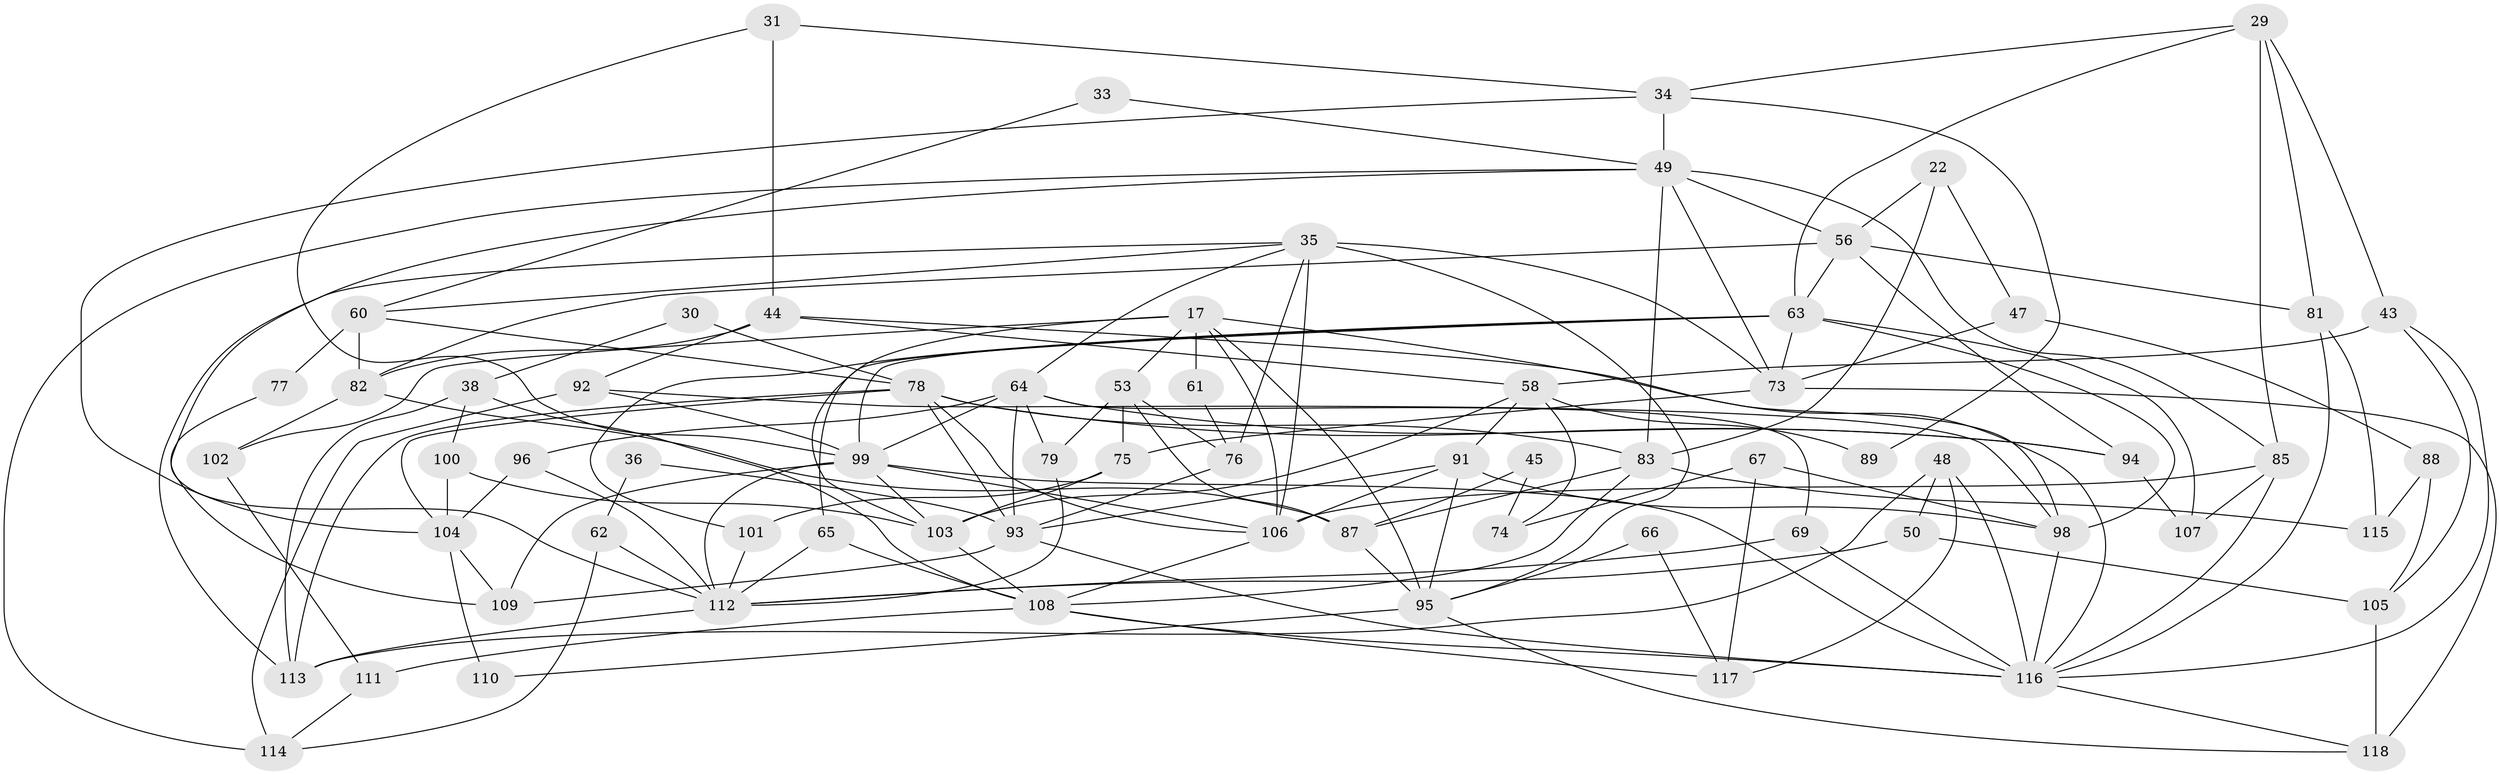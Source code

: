 // original degree distribution, {4: 0.2796610169491525, 3: 0.2966101694915254, 5: 0.16101694915254236, 2: 0.11864406779661017, 6: 0.09322033898305085, 7: 0.025423728813559324, 9: 0.00847457627118644, 8: 0.01694915254237288}
// Generated by graph-tools (version 1.1) at 2025/52/03/04/25 21:52:58]
// undirected, 70 vertices, 160 edges
graph export_dot {
graph [start="1"]
  node [color=gray90,style=filled];
  17;
  22;
  29;
  30;
  31;
  33;
  34;
  35 [super="+4+25"];
  36;
  38;
  43;
  44 [super="+18"];
  45;
  47;
  48;
  49 [super="+10"];
  50 [super="+7"];
  53;
  56 [super="+3"];
  58 [super="+32"];
  60;
  61;
  62;
  63 [super="+52+14"];
  64 [super="+42"];
  65;
  66;
  67;
  69;
  73 [super="+20"];
  74;
  75 [super="+24"];
  76;
  77;
  78 [super="+23+21"];
  79;
  81;
  82 [super="+15"];
  83 [super="+57"];
  85 [super="+59"];
  87;
  88;
  89;
  91 [super="+40"];
  92;
  93 [super="+84"];
  94 [super="+12"];
  95 [super="+41"];
  96;
  98 [super="+37"];
  99 [super="+51"];
  100;
  101 [super="+71"];
  102;
  103 [super="+28"];
  104 [super="+97"];
  105;
  106 [super="+90+70"];
  107;
  108;
  109;
  110;
  111 [super="+19"];
  112 [super="+80+72"];
  113;
  114;
  115;
  116 [super="+13+11+55"];
  117 [super="+27"];
  118 [super="+68"];
  17 -- 106 [weight=2];
  17 -- 103;
  17 -- 53;
  17 -- 61;
  17 -- 95 [weight=2];
  17 -- 102;
  17 -- 98;
  22 -- 56;
  22 -- 47;
  22 -- 83;
  29 -- 34;
  29 -- 81;
  29 -- 43;
  29 -- 63;
  29 -- 85;
  30 -- 38;
  30 -- 78;
  31 -- 34;
  31 -- 99;
  31 -- 44;
  33 -- 49;
  33 -- 60;
  34 -- 89;
  34 -- 104;
  34 -- 49;
  35 -- 76;
  35 -- 60;
  35 -- 95;
  35 -- 64;
  35 -- 113;
  35 -- 106 [weight=2];
  35 -- 73;
  36 -- 93;
  36 -- 62;
  38 -- 113;
  38 -- 108;
  38 -- 100;
  43 -- 58 [weight=2];
  43 -- 105;
  43 -- 116;
  44 -- 116;
  44 -- 82;
  44 -- 58;
  44 -- 92;
  45 -- 87;
  45 -- 74;
  47 -- 88;
  47 -- 73;
  48 -- 113;
  48 -- 50;
  48 -- 117 [weight=2];
  48 -- 116;
  49 -- 56;
  49 -- 114;
  49 -- 112;
  49 -- 73;
  49 -- 83;
  49 -- 85;
  50 -- 105 [weight=2];
  50 -- 112;
  53 -- 87;
  53 -- 75;
  53 -- 76;
  53 -- 79;
  56 -- 81;
  56 -- 82 [weight=2];
  56 -- 94;
  56 -- 63;
  58 -- 89;
  58 -- 91;
  58 -- 74;
  58 -- 103;
  60 -- 82;
  60 -- 77;
  60 -- 78;
  61 -- 76;
  62 -- 114;
  62 -- 112;
  63 -- 65;
  63 -- 98;
  63 -- 101;
  63 -- 73;
  63 -- 107;
  63 -- 99;
  64 -- 79;
  64 -- 69;
  64 -- 96;
  64 -- 99 [weight=2];
  64 -- 93;
  64 -- 94;
  65 -- 108;
  65 -- 112;
  66 -- 117;
  66 -- 95;
  67 -- 74;
  67 -- 117;
  67 -- 98;
  69 -- 116;
  69 -- 112;
  73 -- 118;
  73 -- 75;
  75 -- 101;
  75 -- 103 [weight=2];
  76 -- 93;
  77 -- 109;
  78 -- 83 [weight=2];
  78 -- 113;
  78 -- 93;
  78 -- 94;
  78 -- 106;
  78 -- 104;
  79 -- 112;
  81 -- 115;
  81 -- 116;
  82 -- 87 [weight=2];
  82 -- 102;
  83 -- 108;
  83 -- 115;
  83 -- 87;
  85 -- 116;
  85 -- 106 [weight=2];
  85 -- 107;
  87 -- 95;
  88 -- 105;
  88 -- 115;
  91 -- 93;
  91 -- 95;
  91 -- 98;
  91 -- 106 [weight=2];
  92 -- 99;
  92 -- 114;
  92 -- 98;
  93 -- 109 [weight=2];
  93 -- 116;
  94 -- 107 [weight=2];
  95 -- 110;
  95 -- 118;
  96 -- 104;
  96 -- 112;
  98 -- 116 [weight=2];
  99 -- 109;
  99 -- 106 [weight=3];
  99 -- 112 [weight=3];
  99 -- 116 [weight=3];
  99 -- 103;
  100 -- 103;
  100 -- 104;
  101 -- 112 [weight=3];
  102 -- 111;
  103 -- 108;
  104 -- 109 [weight=2];
  104 -- 110;
  105 -- 118 [weight=2];
  106 -- 108;
  108 -- 111;
  108 -- 117;
  108 -- 116;
  111 -- 114;
  112 -- 113;
  116 -- 118;
}
